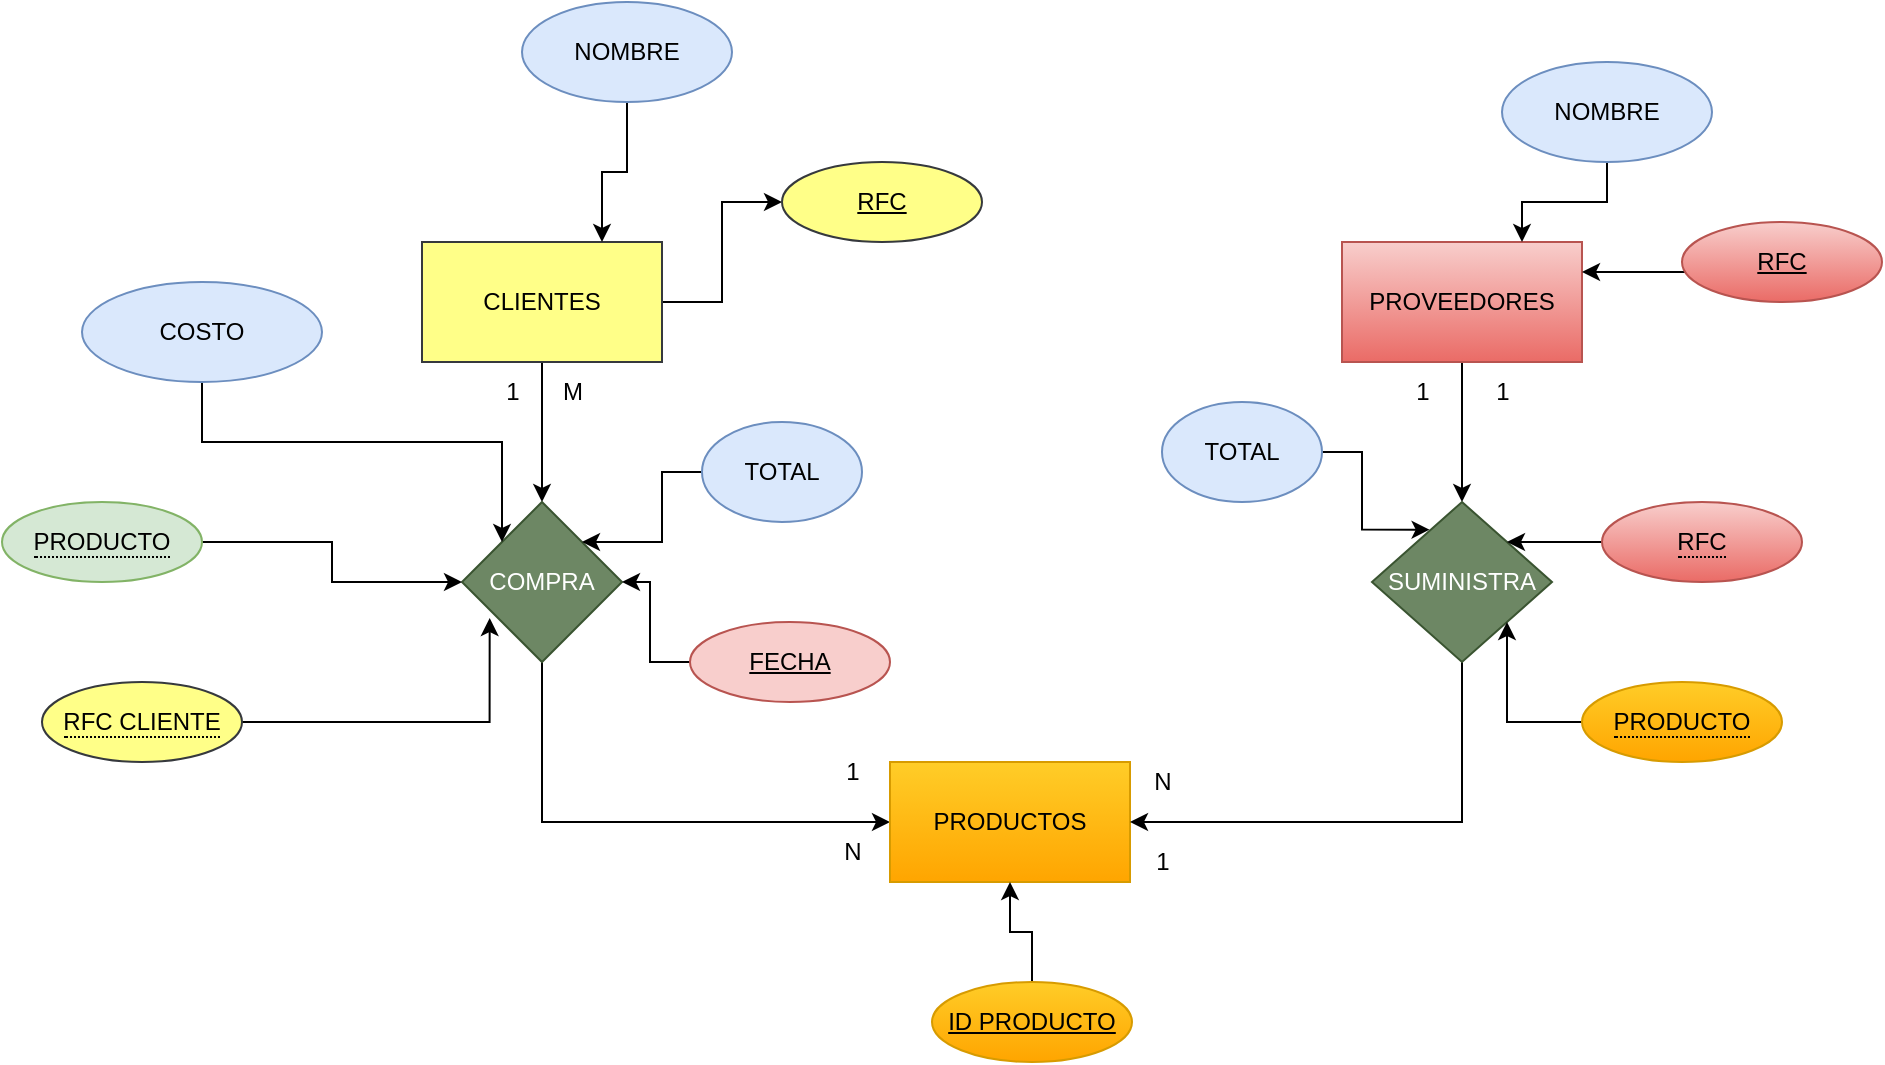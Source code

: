 <mxfile version="20.3.3" type="device"><diagram id="QNRhCeqPYPQvuC4GYVpn" name="Página-1"><mxGraphModel dx="2249" dy="737" grid="1" gridSize="10" guides="1" tooltips="1" connect="1" arrows="1" fold="1" page="1" pageScale="1" pageWidth="827" pageHeight="1169" math="0" shadow="0"><root><mxCell id="0"/><mxCell id="1" parent="0"/><mxCell id="meB5K4wUD0T9sFhorEsb-62" value="" style="edgeStyle=orthogonalEdgeStyle;rounded=0;orthogonalLoop=1;jettySize=auto;html=1;" parent="1" source="meB5K4wUD0T9sFhorEsb-59" target="meB5K4wUD0T9sFhorEsb-61" edge="1"><mxGeometry relative="1" as="geometry"/></mxCell><mxCell id="meB5K4wUD0T9sFhorEsb-71" value="" style="edgeStyle=orthogonalEdgeStyle;rounded=0;orthogonalLoop=1;jettySize=auto;html=1;entryX=0;entryY=0.5;entryDx=0;entryDy=0;" parent="1" source="meB5K4wUD0T9sFhorEsb-59" target="meB5K4wUD0T9sFhorEsb-140" edge="1"><mxGeometry relative="1" as="geometry"><mxPoint x="294" y="130" as="targetPoint"/></mxGeometry></mxCell><mxCell id="meB5K4wUD0T9sFhorEsb-59" value="CLIENTES" style="rounded=0;whiteSpace=wrap;html=1;fillColor=#ffff88;strokeColor=#36393d;" parent="1" vertex="1"><mxGeometry x="120" y="140" width="120" height="60" as="geometry"/></mxCell><mxCell id="meB5K4wUD0T9sFhorEsb-66" value="" style="edgeStyle=orthogonalEdgeStyle;rounded=0;orthogonalLoop=1;jettySize=auto;html=1;" parent="1" source="meB5K4wUD0T9sFhorEsb-60" target="meB5K4wUD0T9sFhorEsb-65" edge="1"><mxGeometry relative="1" as="geometry"/></mxCell><mxCell id="meB5K4wUD0T9sFhorEsb-60" value="PROVEEDORES" style="rounded=0;whiteSpace=wrap;html=1;fillColor=#f8cecc;gradientColor=#ea6b66;strokeColor=#b85450;" parent="1" vertex="1"><mxGeometry x="580" y="140" width="120" height="60" as="geometry"/></mxCell><mxCell id="meB5K4wUD0T9sFhorEsb-64" value="" style="edgeStyle=orthogonalEdgeStyle;rounded=0;orthogonalLoop=1;jettySize=auto;html=1;" parent="1" source="meB5K4wUD0T9sFhorEsb-61" target="meB5K4wUD0T9sFhorEsb-63" edge="1"><mxGeometry relative="1" as="geometry"><Array as="points"><mxPoint x="180" y="430"/></Array></mxGeometry></mxCell><mxCell id="meB5K4wUD0T9sFhorEsb-61" value="COMPRA" style="rhombus;whiteSpace=wrap;html=1;rounded=0;fillColor=#6d8764;strokeColor=#3A5431;fontColor=#ffffff;" parent="1" vertex="1"><mxGeometry x="140" y="270" width="80" height="80" as="geometry"/></mxCell><mxCell id="meB5K4wUD0T9sFhorEsb-63" value="PRODUCTOS" style="whiteSpace=wrap;html=1;rounded=0;fillColor=#ffcd28;gradientColor=#ffa500;strokeColor=#d79b00;" parent="1" vertex="1"><mxGeometry x="354" y="400" width="120" height="60" as="geometry"/></mxCell><mxCell id="meB5K4wUD0T9sFhorEsb-158" style="edgeStyle=orthogonalEdgeStyle;rounded=0;orthogonalLoop=1;jettySize=auto;html=1;entryX=1;entryY=0.5;entryDx=0;entryDy=0;" parent="1" source="meB5K4wUD0T9sFhorEsb-65" target="meB5K4wUD0T9sFhorEsb-63" edge="1"><mxGeometry relative="1" as="geometry"><Array as="points"><mxPoint x="640" y="430"/></Array></mxGeometry></mxCell><mxCell id="meB5K4wUD0T9sFhorEsb-65" value="SUMINISTRA" style="rhombus;whiteSpace=wrap;html=1;rounded=0;fillColor=#6d8764;fontColor=#ffffff;strokeColor=#3A5431;" parent="1" vertex="1"><mxGeometry x="595" y="270" width="90" height="80" as="geometry"/></mxCell><mxCell id="meB5K4wUD0T9sFhorEsb-149" style="edgeStyle=orthogonalEdgeStyle;rounded=0;orthogonalLoop=1;jettySize=auto;html=1;entryX=0;entryY=0;entryDx=0;entryDy=0;" parent="1" source="meB5K4wUD0T9sFhorEsb-78" target="meB5K4wUD0T9sFhorEsb-61" edge="1"><mxGeometry relative="1" as="geometry"><Array as="points"><mxPoint x="10" y="240"/><mxPoint x="160" y="240"/></Array></mxGeometry></mxCell><mxCell id="meB5K4wUD0T9sFhorEsb-78" value="COSTO" style="ellipse;whiteSpace=wrap;html=1;fillColor=#dae8fc;strokeColor=#6c8ebf;" parent="1" vertex="1"><mxGeometry x="-50" y="160" width="120" height="50" as="geometry"/></mxCell><mxCell id="meB5K4wUD0T9sFhorEsb-81" value="1" style="text;html=1;align=center;verticalAlign=middle;resizable=0;points=[];autosize=1;strokeColor=none;fillColor=none;" parent="1" vertex="1"><mxGeometry x="150" y="200" width="30" height="30" as="geometry"/></mxCell><mxCell id="meB5K4wUD0T9sFhorEsb-82" value="M" style="text;html=1;align=center;verticalAlign=middle;resizable=0;points=[];autosize=1;strokeColor=none;fillColor=none;" parent="1" vertex="1"><mxGeometry x="180" y="200" width="30" height="30" as="geometry"/></mxCell><mxCell id="meB5K4wUD0T9sFhorEsb-83" value="1" style="text;html=1;align=center;verticalAlign=middle;resizable=0;points=[];autosize=1;strokeColor=none;fillColor=none;" parent="1" vertex="1"><mxGeometry x="320" y="390" width="30" height="30" as="geometry"/></mxCell><mxCell id="meB5K4wUD0T9sFhorEsb-84" value="N" style="text;html=1;align=center;verticalAlign=middle;resizable=0;points=[];autosize=1;strokeColor=none;fillColor=none;" parent="1" vertex="1"><mxGeometry x="320" y="430" width="30" height="30" as="geometry"/></mxCell><mxCell id="meB5K4wUD0T9sFhorEsb-85" value="N" style="text;html=1;align=center;verticalAlign=middle;resizable=0;points=[];autosize=1;strokeColor=none;fillColor=none;" parent="1" vertex="1"><mxGeometry x="475" y="395" width="30" height="30" as="geometry"/></mxCell><mxCell id="meB5K4wUD0T9sFhorEsb-86" value="1" style="text;html=1;align=center;verticalAlign=middle;resizable=0;points=[];autosize=1;strokeColor=none;fillColor=none;" parent="1" vertex="1"><mxGeometry x="475" y="435" width="30" height="30" as="geometry"/></mxCell><mxCell id="meB5K4wUD0T9sFhorEsb-87" value="1" style="text;html=1;align=center;verticalAlign=middle;resizable=0;points=[];autosize=1;strokeColor=none;fillColor=none;" parent="1" vertex="1"><mxGeometry x="605" y="200" width="30" height="30" as="geometry"/></mxCell><mxCell id="meB5K4wUD0T9sFhorEsb-88" value="1" style="text;html=1;align=center;verticalAlign=middle;resizable=0;points=[];autosize=1;strokeColor=none;fillColor=none;" parent="1" vertex="1"><mxGeometry x="645" y="200" width="30" height="30" as="geometry"/></mxCell><mxCell id="meB5K4wUD0T9sFhorEsb-90" style="edgeStyle=orthogonalEdgeStyle;rounded=0;orthogonalLoop=1;jettySize=auto;html=1;entryX=1;entryY=0;entryDx=0;entryDy=0;" parent="1" source="meB5K4wUD0T9sFhorEsb-89" target="meB5K4wUD0T9sFhorEsb-61" edge="1"><mxGeometry relative="1" as="geometry"/></mxCell><mxCell id="meB5K4wUD0T9sFhorEsb-89" value="TOTAL" style="ellipse;whiteSpace=wrap;html=1;fillColor=#dae8fc;strokeColor=#6c8ebf;" parent="1" vertex="1"><mxGeometry x="260" y="230" width="80" height="50" as="geometry"/></mxCell><mxCell id="meB5K4wUD0T9sFhorEsb-140" value="RFC" style="ellipse;whiteSpace=wrap;html=1;align=center;fontStyle=4;fillColor=#ffff88;strokeColor=#36393d;" parent="1" vertex="1"><mxGeometry x="300" y="100" width="100" height="40" as="geometry"/></mxCell><mxCell id="meB5K4wUD0T9sFhorEsb-142" style="edgeStyle=orthogonalEdgeStyle;rounded=0;orthogonalLoop=1;jettySize=auto;html=1;entryX=1;entryY=0.25;entryDx=0;entryDy=0;" parent="1" source="meB5K4wUD0T9sFhorEsb-141" target="meB5K4wUD0T9sFhorEsb-60" edge="1"><mxGeometry relative="1" as="geometry"><Array as="points"><mxPoint x="760" y="155"/></Array></mxGeometry></mxCell><mxCell id="meB5K4wUD0T9sFhorEsb-141" value="RFC" style="ellipse;whiteSpace=wrap;html=1;align=center;fontStyle=4;fillColor=#f8cecc;strokeColor=#b85450;gradientColor=#ea6b66;" parent="1" vertex="1"><mxGeometry x="750" y="130" width="100" height="40" as="geometry"/></mxCell><mxCell id="meB5K4wUD0T9sFhorEsb-151" style="edgeStyle=orthogonalEdgeStyle;rounded=0;orthogonalLoop=1;jettySize=auto;html=1;entryX=0.173;entryY=0.725;entryDx=0;entryDy=0;entryPerimeter=0;" parent="1" source="meB5K4wUD0T9sFhorEsb-147" target="meB5K4wUD0T9sFhorEsb-61" edge="1"><mxGeometry relative="1" as="geometry"/></mxCell><mxCell id="meB5K4wUD0T9sFhorEsb-147" value="&lt;span style=&quot;border-bottom: 1px dotted&quot;&gt;RFC CLIENTE&lt;/span&gt;" style="ellipse;whiteSpace=wrap;html=1;align=center;fillColor=#ffff88;strokeColor=#36393d;" parent="1" vertex="1"><mxGeometry x="-70" y="360" width="100" height="40" as="geometry"/></mxCell><mxCell id="meB5K4wUD0T9sFhorEsb-150" style="edgeStyle=orthogonalEdgeStyle;rounded=0;orthogonalLoop=1;jettySize=auto;html=1;" parent="1" source="meB5K4wUD0T9sFhorEsb-148" target="meB5K4wUD0T9sFhorEsb-61" edge="1"><mxGeometry relative="1" as="geometry"/></mxCell><mxCell id="meB5K4wUD0T9sFhorEsb-148" value="&lt;span style=&quot;border-bottom: 1px dotted&quot;&gt;PRODUCTO&lt;/span&gt;" style="ellipse;whiteSpace=wrap;html=1;align=center;fillColor=#d5e8d4;strokeColor=#82b366;" parent="1" vertex="1"><mxGeometry x="-90" y="270" width="100" height="40" as="geometry"/></mxCell><mxCell id="meB5K4wUD0T9sFhorEsb-153" style="edgeStyle=orthogonalEdgeStyle;rounded=0;orthogonalLoop=1;jettySize=auto;html=1;" parent="1" source="meB5K4wUD0T9sFhorEsb-152" target="meB5K4wUD0T9sFhorEsb-61" edge="1"><mxGeometry relative="1" as="geometry"/></mxCell><mxCell id="meB5K4wUD0T9sFhorEsb-152" value="FECHA" style="ellipse;whiteSpace=wrap;html=1;align=center;fontStyle=4;fillColor=#f8cecc;strokeColor=#b85450;" parent="1" vertex="1"><mxGeometry x="254" y="330" width="100" height="40" as="geometry"/></mxCell><mxCell id="meB5K4wUD0T9sFhorEsb-156" style="edgeStyle=orthogonalEdgeStyle;rounded=0;orthogonalLoop=1;jettySize=auto;html=1;entryX=0.5;entryY=1;entryDx=0;entryDy=0;" parent="1" source="meB5K4wUD0T9sFhorEsb-155" target="meB5K4wUD0T9sFhorEsb-63" edge="1"><mxGeometry relative="1" as="geometry"/></mxCell><mxCell id="meB5K4wUD0T9sFhorEsb-155" value="ID PRODUCTO" style="ellipse;whiteSpace=wrap;html=1;align=center;fontStyle=4;fillColor=#ffcd28;strokeColor=#d79b00;gradientColor=#ffa500;" parent="1" vertex="1"><mxGeometry x="375" y="510" width="100" height="40" as="geometry"/></mxCell><mxCell id="meB5K4wUD0T9sFhorEsb-201" style="edgeStyle=orthogonalEdgeStyle;rounded=0;orthogonalLoop=1;jettySize=auto;html=1;entryX=1;entryY=1;entryDx=0;entryDy=0;" parent="1" source="meB5K4wUD0T9sFhorEsb-198" target="meB5K4wUD0T9sFhorEsb-65" edge="1"><mxGeometry relative="1" as="geometry"/></mxCell><mxCell id="meB5K4wUD0T9sFhorEsb-198" value="&lt;span style=&quot;border-bottom: 1px dotted&quot;&gt;PRODUCTO&lt;/span&gt;" style="ellipse;whiteSpace=wrap;html=1;align=center;fillColor=#ffcd28;strokeColor=#d79b00;gradientColor=#ffa500;" parent="1" vertex="1"><mxGeometry x="700" y="360" width="100" height="40" as="geometry"/></mxCell><mxCell id="meB5K4wUD0T9sFhorEsb-200" style="edgeStyle=orthogonalEdgeStyle;rounded=0;orthogonalLoop=1;jettySize=auto;html=1;entryX=1;entryY=0;entryDx=0;entryDy=0;" parent="1" source="meB5K4wUD0T9sFhorEsb-199" target="meB5K4wUD0T9sFhorEsb-65" edge="1"><mxGeometry relative="1" as="geometry"/></mxCell><mxCell id="meB5K4wUD0T9sFhorEsb-199" value="&lt;span style=&quot;border-bottom: 1px dotted&quot;&gt;RFC&lt;/span&gt;" style="ellipse;whiteSpace=wrap;html=1;align=center;fillColor=#f8cecc;strokeColor=#b85450;gradientColor=#ea6b66;" parent="1" vertex="1"><mxGeometry x="710" y="270" width="100" height="40" as="geometry"/></mxCell><mxCell id="meB5K4wUD0T9sFhorEsb-205" style="edgeStyle=orthogonalEdgeStyle;rounded=0;orthogonalLoop=1;jettySize=auto;html=1;entryX=0.32;entryY=0.173;entryDx=0;entryDy=0;entryPerimeter=0;" parent="1" source="meB5K4wUD0T9sFhorEsb-202" target="meB5K4wUD0T9sFhorEsb-65" edge="1"><mxGeometry relative="1" as="geometry"/></mxCell><mxCell id="meB5K4wUD0T9sFhorEsb-202" value="TOTAL" style="ellipse;whiteSpace=wrap;html=1;fillColor=#dae8fc;strokeColor=#6c8ebf;" parent="1" vertex="1"><mxGeometry x="490" y="220" width="80" height="50" as="geometry"/></mxCell><mxCell id="Q2gOFmQbruz_yl0LfwNk-3" style="edgeStyle=orthogonalEdgeStyle;rounded=0;orthogonalLoop=1;jettySize=auto;html=1;entryX=0.75;entryY=0;entryDx=0;entryDy=0;" edge="1" parent="1" source="Q2gOFmQbruz_yl0LfwNk-2" target="meB5K4wUD0T9sFhorEsb-59"><mxGeometry relative="1" as="geometry"/></mxCell><mxCell id="Q2gOFmQbruz_yl0LfwNk-2" value="NOMBRE" style="ellipse;whiteSpace=wrap;html=1;fillColor=#dae8fc;strokeColor=#6c8ebf;" vertex="1" parent="1"><mxGeometry x="170" y="20" width="105" height="50" as="geometry"/></mxCell><mxCell id="Q2gOFmQbruz_yl0LfwNk-5" style="edgeStyle=orthogonalEdgeStyle;rounded=0;orthogonalLoop=1;jettySize=auto;html=1;entryX=0.75;entryY=0;entryDx=0;entryDy=0;" edge="1" parent="1" source="Q2gOFmQbruz_yl0LfwNk-4" target="meB5K4wUD0T9sFhorEsb-60"><mxGeometry relative="1" as="geometry"/></mxCell><mxCell id="Q2gOFmQbruz_yl0LfwNk-4" value="NOMBRE" style="ellipse;whiteSpace=wrap;html=1;fillColor=#dae8fc;strokeColor=#6c8ebf;" vertex="1" parent="1"><mxGeometry x="660" y="50" width="105" height="50" as="geometry"/></mxCell></root></mxGraphModel></diagram></mxfile>